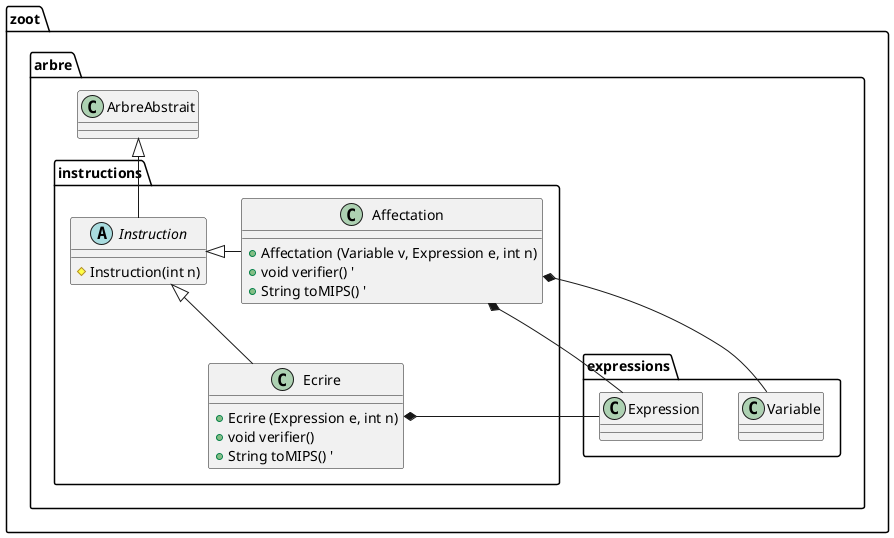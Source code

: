 @startuml "Package instructions"

namespace zoot.arbre.instructions {
    ' Includes
    ' Classes
    class Ecrire {
        + Ecrire (Expression e, int n)
        + void verifier()
        + String toMIPS() '
    }

    class Affectation {
        + Affectation (Variable v, Expression e, int n)
        + void verifier() '
        + String toMIPS() '
    }

    abstract class Instruction {
        # Instruction(int n)
    }
    
    ' Relations entre les classes
    Ecrire -up-|> Instruction
    Ecrire *-right- zoot.arbre.expressions.Expression
    Instruction -up-|> zoot.arbre.ArbreAbstrait
    Affectation -right-|> Instruction
    Affectation *-- zoot.arbre.expressions.Variable
    Affectation *-down- zoot.arbre.expressions.Expression
}

@enduml